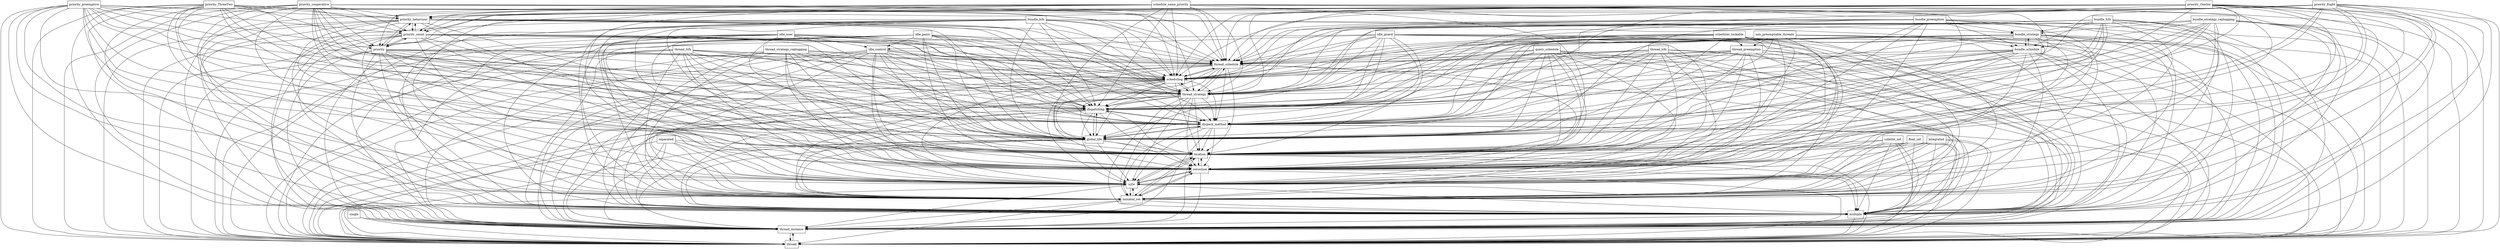 digraph{
graph [rankdir=TB];
node [shape=box];
edge [arrowhead=normal];
0[label="thread_fcfs",]
1[label="single",]
2[label="dispatching",]
3[label="location",]
4[label="separated",]
5[label="thread_schedule",]
6[label="idle_guard",]
7[label="priority_preemptive",]
8[label="idle_user",]
9[label="scheduler_lockable",]
10[label="thread_instance",]
11[label="priority_cooperative",]
12[label="scheduling",]
13[label="priority_ThreeTwo",]
14[label="priority_behaviour",]
15[label="priority_count",]
16[label="bundle_lcfs",]
17[label="non_preemptable_threads",]
18[label="priority",]
19[label="thread",]
20[label="volatile_set",]
21[label="multiple",]
22[label="thread_strategy",]
23[label="thread_lcfs",]
24[label="thread_preemption",]
25[label="float_set",]
26[label="bundle_strategy",]
27[label="dispach_method",]
28[label="coroutine",]
29[label="bundle_preemption",]
30[label="bundle_fcfs",]
31[label="idle_panic",]
32[label="thread_strategy_replugging",]
33[label="integrated",]
34[label="minimal_set",]
35[label="siZe",]
36[label="bundle_schedule",]
37[label="global_life",]
38[label="schedule_same_priority",]
39[label="priority_OneSix",]
40[label="bundle_strategy_replugging",]
41[label="idle_control",]
42[label="query_schedule",]
43[label="priority_Eight",]
0->2[label="",]
0->3[label="",]
0->5[label="",]
0->10[label="",]
0->12[label="",]
0->19[label="",]
0->21[label="",]
0->22[label="",]
0->27[label="",]
0->28[label="",]
0->34[label="",]
0->35[label="",]
0->37[label="",]
1->10[label="",]
1->19[label="",]
2->3[label="",]
2->10[label="",]
2->19[label="",]
2->21[label="",]
2->27[label="",]
2->28[label="",]
2->34[label="",]
2->35[label="",]
2->37[label="",]
3->10[label="",]
3->19[label="",]
3->21[label="",]
3->28[label="",]
3->34[label="",]
3->35[label="",]
4->3[label="",]
4->10[label="",]
4->19[label="",]
4->21[label="",]
4->28[label="",]
4->34[label="",]
4->35[label="",]
5->2[label="",]
5->3[label="",]
5->10[label="",]
5->12[label="",]
5->19[label="",]
5->21[label="",]
5->22[label="",]
5->27[label="",]
5->28[label="",]
5->34[label="",]
5->35[label="",]
5->37[label="",]
6->2[label="",]
6->3[label="",]
6->5[label="",]
6->10[label="",]
6->12[label="",]
6->19[label="",]
6->21[label="",]
6->22[label="",]
6->27[label="",]
6->28[label="",]
6->34[label="",]
6->35[label="",]
6->37[label="",]
6->41[label="",]
7->2[label="",]
7->3[label="",]
7->5[label="",]
7->10[label="",]
7->12[label="",]
7->14[label="",]
7->15[label="",]
7->18[label="",]
7->19[label="",]
7->21[label="",]
7->22[label="",]
7->27[label="",]
7->28[label="",]
7->34[label="",]
7->35[label="",]
7->37[label="",]
8->2[label="",]
8->3[label="",]
8->5[label="",]
8->10[label="",]
8->12[label="",]
8->19[label="",]
8->21[label="",]
8->22[label="",]
8->27[label="",]
8->28[label="",]
8->34[label="",]
8->35[label="",]
8->37[label="",]
8->41[label="",]
9->2[label="",]
9->3[label="",]
9->5[label="",]
9->10[label="",]
9->12[label="",]
9->19[label="",]
9->21[label="",]
9->22[label="",]
9->24[label="",]
9->27[label="",]
9->28[label="",]
9->34[label="",]
9->35[label="",]
9->37[label="",]
10->19[label="",]
11->2[label="",]
11->3[label="",]
11->5[label="",]
11->10[label="",]
11->12[label="",]
11->14[label="",]
11->15[label="",]
11->18[label="",]
11->19[label="",]
11->21[label="",]
11->22[label="",]
11->27[label="",]
11->28[label="",]
11->34[label="",]
11->35[label="",]
11->37[label="",]
12->2[label="",]
12->3[label="",]
12->5[label="",]
12->10[label="",]
12->19[label="",]
12->21[label="",]
12->22[label="",]
12->27[label="",]
12->28[label="",]
12->34[label="",]
12->35[label="",]
12->37[label="",]
13->2[label="",]
13->3[label="",]
13->5[label="",]
13->10[label="",]
13->12[label="",]
13->14[label="",]
13->15[label="",]
13->18[label="",]
13->19[label="",]
13->21[label="",]
13->22[label="",]
13->27[label="",]
13->28[label="",]
13->34[label="",]
13->35[label="",]
13->37[label="",]
14->2[label="",]
14->3[label="",]
14->5[label="",]
14->10[label="",]
14->12[label="",]
14->15[label="",]
14->18[label="",]
14->19[label="",]
14->21[label="",]
14->22[label="",]
14->27[label="",]
14->28[label="",]
14->34[label="",]
14->35[label="",]
14->37[label="",]
15->2[label="",]
15->3[label="",]
15->5[label="",]
15->10[label="",]
15->12[label="",]
15->14[label="",]
15->18[label="",]
15->19[label="",]
15->21[label="",]
15->22[label="",]
15->27[label="",]
15->28[label="",]
15->34[label="",]
15->35[label="",]
15->37[label="",]
16->2[label="",]
16->3[label="",]
16->5[label="",]
16->10[label="",]
16->12[label="",]
16->19[label="",]
16->21[label="",]
16->22[label="",]
16->26[label="",]
16->27[label="",]
16->28[label="",]
16->34[label="",]
16->35[label="",]
16->36[label="",]
16->37[label="",]
17->2[label="",]
17->3[label="",]
17->5[label="",]
17->10[label="",]
17->12[label="",]
17->19[label="",]
17->21[label="",]
17->22[label="",]
17->24[label="",]
17->27[label="",]
17->28[label="",]
17->34[label="",]
17->35[label="",]
17->37[label="",]
18->2[label="",]
18->3[label="",]
18->5[label="",]
18->10[label="",]
18->12[label="",]
18->14[label="",]
18->15[label="",]
18->19[label="",]
18->21[label="",]
18->22[label="",]
18->27[label="",]
18->28[label="",]
18->34[label="",]
18->35[label="",]
18->37[label="",]
19->10[label="",]
20->3[label="",]
20->10[label="",]
20->19[label="",]
20->21[label="",]
20->28[label="",]
20->34[label="",]
20->35[label="",]
21->10[label="",]
21->19[label="",]
22->2[label="",]
22->3[label="",]
22->5[label="",]
22->10[label="",]
22->12[label="",]
22->19[label="",]
22->21[label="",]
22->27[label="",]
22->28[label="",]
22->34[label="",]
22->35[label="",]
22->37[label="",]
23->2[label="",]
23->3[label="",]
23->5[label="",]
23->10[label="",]
23->12[label="",]
23->19[label="",]
23->21[label="",]
23->22[label="",]
23->27[label="",]
23->28[label="",]
23->34[label="",]
23->35[label="",]
23->37[label="",]
24->2[label="",]
24->3[label="",]
24->5[label="",]
24->10[label="",]
24->12[label="",]
24->19[label="",]
24->21[label="",]
24->22[label="",]
24->27[label="",]
24->28[label="",]
24->34[label="",]
24->35[label="",]
24->37[label="",]
25->3[label="",]
25->10[label="",]
25->19[label="",]
25->21[label="",]
25->28[label="",]
25->34[label="",]
25->35[label="",]
26->2[label="",]
26->3[label="",]
26->5[label="",]
26->10[label="",]
26->12[label="",]
26->19[label="",]
26->21[label="",]
26->22[label="",]
26->27[label="",]
26->28[label="",]
26->34[label="",]
26->35[label="",]
26->36[label="",]
26->37[label="",]
27->2[label="",]
27->3[label="",]
27->10[label="",]
27->19[label="",]
27->21[label="",]
27->28[label="",]
27->34[label="",]
27->35[label="",]
27->37[label="",]
28->3[label="",]
28->10[label="",]
28->19[label="",]
28->21[label="",]
28->34[label="",]
28->35[label="",]
29->2[label="",]
29->3[label="",]
29->5[label="",]
29->10[label="",]
29->12[label="",]
29->19[label="",]
29->21[label="",]
29->22[label="",]
29->26[label="",]
29->27[label="",]
29->28[label="",]
29->34[label="",]
29->35[label="",]
29->36[label="",]
29->37[label="",]
30->2[label="",]
30->3[label="",]
30->5[label="",]
30->10[label="",]
30->12[label="",]
30->19[label="",]
30->21[label="",]
30->22[label="",]
30->26[label="",]
30->27[label="",]
30->28[label="",]
30->34[label="",]
30->35[label="",]
30->36[label="",]
30->37[label="",]
31->2[label="",]
31->3[label="",]
31->5[label="",]
31->10[label="",]
31->12[label="",]
31->19[label="",]
31->21[label="",]
31->22[label="",]
31->27[label="",]
31->28[label="",]
31->34[label="",]
31->35[label="",]
31->37[label="",]
31->41[label="",]
32->2[label="",]
32->3[label="",]
32->5[label="",]
32->10[label="",]
32->12[label="",]
32->19[label="",]
32->21[label="",]
32->22[label="",]
32->27[label="",]
32->28[label="",]
32->34[label="",]
32->35[label="",]
32->37[label="",]
33->3[label="",]
33->10[label="",]
33->19[label="",]
33->21[label="",]
33->28[label="",]
33->34[label="",]
33->35[label="",]
34->3[label="",]
34->10[label="",]
34->19[label="",]
34->21[label="",]
34->28[label="",]
34->35[label="",]
35->3[label="",]
35->10[label="",]
35->19[label="",]
35->21[label="",]
35->28[label="",]
35->34[label="",]
36->2[label="",]
36->3[label="",]
36->5[label="",]
36->10[label="",]
36->12[label="",]
36->19[label="",]
36->21[label="",]
36->22[label="",]
36->26[label="",]
36->27[label="",]
36->28[label="",]
36->34[label="",]
36->35[label="",]
36->37[label="",]
37->2[label="",]
37->3[label="",]
37->10[label="",]
37->19[label="",]
37->21[label="",]
37->27[label="",]
37->28[label="",]
37->34[label="",]
37->35[label="",]
38->2[label="",]
38->3[label="",]
38->5[label="",]
38->10[label="",]
38->12[label="",]
38->14[label="",]
38->15[label="",]
38->18[label="",]
38->19[label="",]
38->21[label="",]
38->22[label="",]
38->27[label="",]
38->28[label="",]
38->34[label="",]
38->35[label="",]
38->37[label="",]
39->2[label="",]
39->3[label="",]
39->5[label="",]
39->10[label="",]
39->12[label="",]
39->14[label="",]
39->15[label="",]
39->18[label="",]
39->19[label="",]
39->21[label="",]
39->22[label="",]
39->27[label="",]
39->28[label="",]
39->34[label="",]
39->35[label="",]
39->37[label="",]
40->2[label="",]
40->3[label="",]
40->5[label="",]
40->10[label="",]
40->12[label="",]
40->19[label="",]
40->21[label="",]
40->22[label="",]
40->26[label="",]
40->27[label="",]
40->28[label="",]
40->34[label="",]
40->35[label="",]
40->36[label="",]
40->37[label="",]
41->2[label="",]
41->3[label="",]
41->5[label="",]
41->10[label="",]
41->12[label="",]
41->19[label="",]
41->21[label="",]
41->22[label="",]
41->27[label="",]
41->28[label="",]
41->34[label="",]
41->35[label="",]
41->37[label="",]
42->2[label="",]
42->3[label="",]
42->5[label="",]
42->10[label="",]
42->12[label="",]
42->19[label="",]
42->21[label="",]
42->22[label="",]
42->27[label="",]
42->28[label="",]
42->34[label="",]
42->35[label="",]
42->37[label="",]
43->2[label="",]
43->3[label="",]
43->5[label="",]
43->10[label="",]
43->12[label="",]
43->14[label="",]
43->15[label="",]
43->18[label="",]
43->19[label="",]
43->21[label="",]
43->22[label="",]
43->27[label="",]
43->28[label="",]
43->34[label="",]
43->35[label="",]
43->37[label="",]
}
